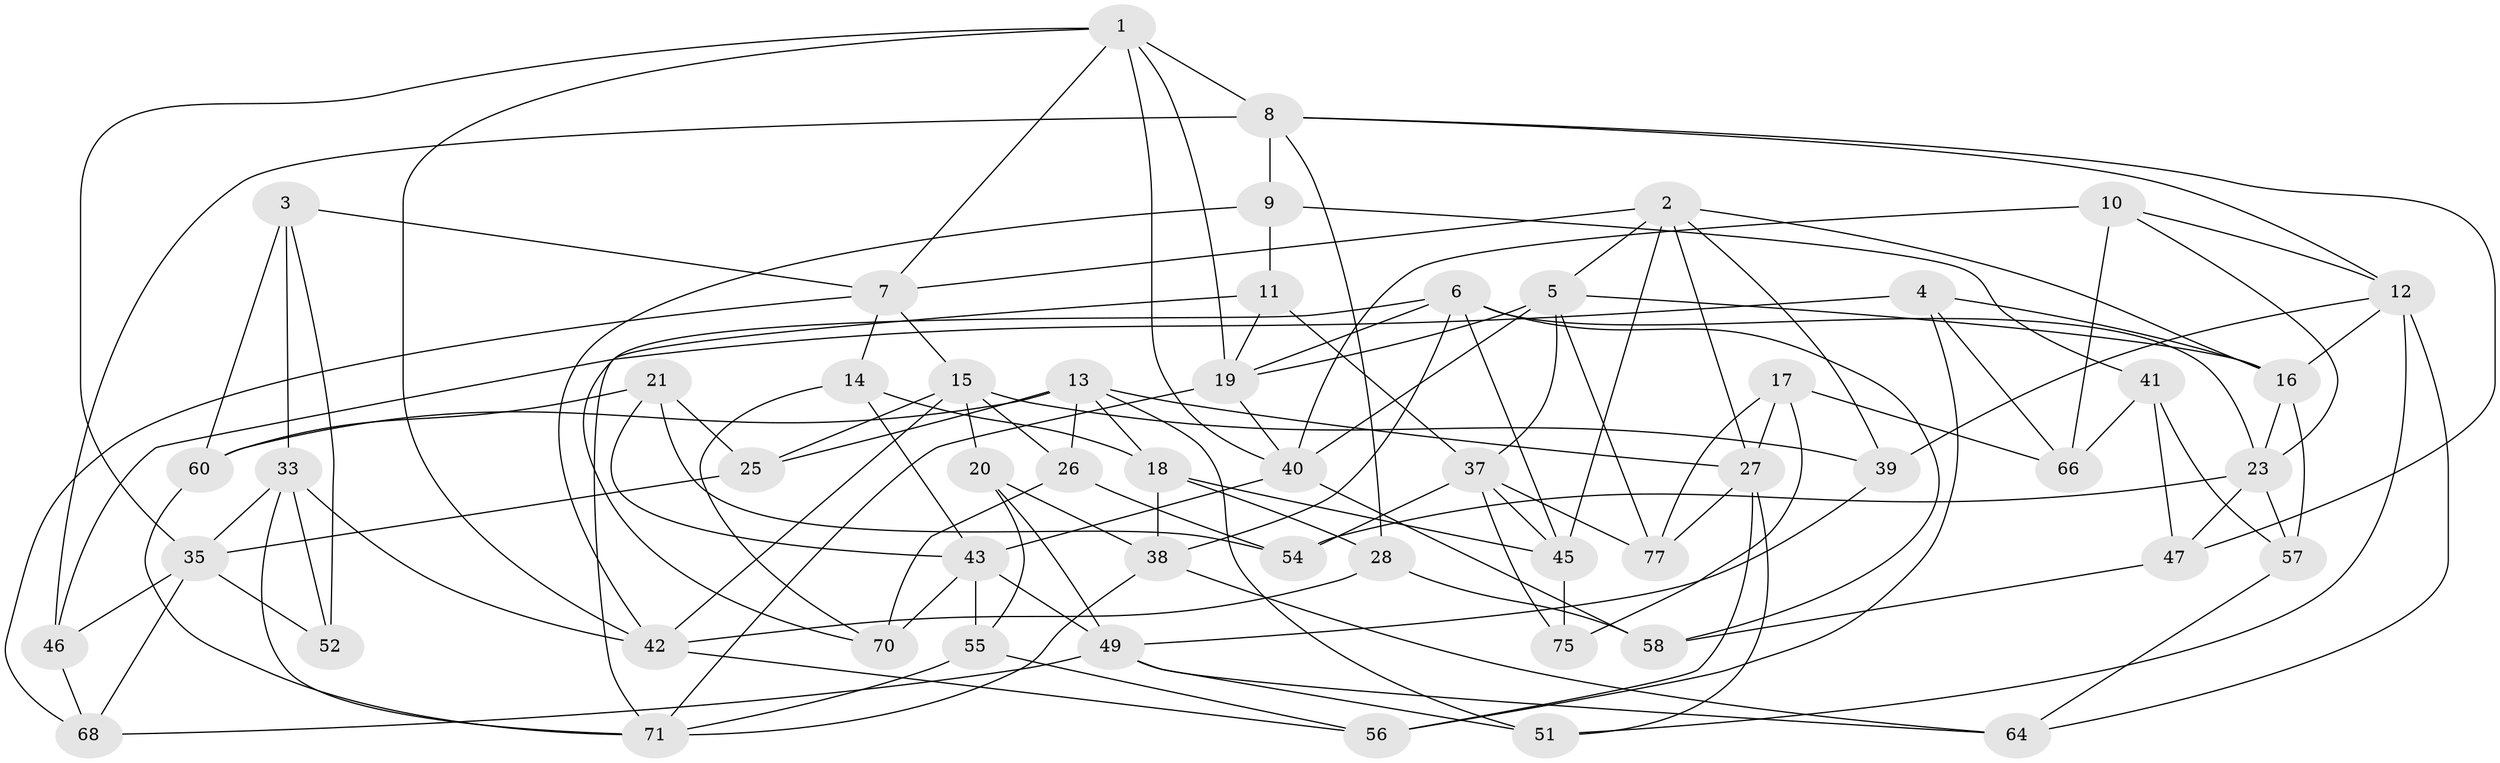 // original degree distribution, {4: 1.0}
// Generated by graph-tools (version 1.1) at 2025/11/02/27/25 16:11:43]
// undirected, 54 vertices, 129 edges
graph export_dot {
graph [start="1"]
  node [color=gray90,style=filled];
  1 [super="+44"];
  2 [super="+30"];
  3;
  4;
  5 [super="+29"];
  6 [super="+53"];
  7 [super="+50"];
  8 [super="+72"];
  9;
  10;
  11;
  12 [super="+67"];
  13 [super="+69"];
  14;
  15 [super="+22"];
  16 [super="+32"];
  17;
  18 [super="+24"];
  19 [super="+31"];
  20;
  21;
  23 [super="+48"];
  25;
  26;
  27 [super="+34"];
  28;
  33 [super="+74"];
  35 [super="+36"];
  37 [super="+73"];
  38 [super="+65"];
  39;
  40 [super="+59"];
  41;
  42 [super="+76"];
  43 [super="+63"];
  45 [super="+61"];
  46;
  47;
  49 [super="+62"];
  51;
  52;
  54;
  55;
  56;
  57;
  58;
  60;
  64;
  66;
  68;
  70;
  71 [super="+78"];
  75;
  77;
  1 -- 35;
  1 -- 8;
  1 -- 40;
  1 -- 19;
  1 -- 7;
  1 -- 42;
  2 -- 27;
  2 -- 7;
  2 -- 5;
  2 -- 16;
  2 -- 45;
  2 -- 39;
  3 -- 33;
  3 -- 52;
  3 -- 7;
  3 -- 60;
  4 -- 56;
  4 -- 16;
  4 -- 46;
  4 -- 66;
  5 -- 77;
  5 -- 40;
  5 -- 16;
  5 -- 19;
  5 -- 37;
  6 -- 58;
  6 -- 71;
  6 -- 38;
  6 -- 19;
  6 -- 45;
  6 -- 23;
  7 -- 14;
  7 -- 68;
  7 -- 15;
  8 -- 46;
  8 -- 28;
  8 -- 9;
  8 -- 47;
  8 -- 12;
  9 -- 42;
  9 -- 11;
  9 -- 41;
  10 -- 66;
  10 -- 23;
  10 -- 40;
  10 -- 12;
  11 -- 37;
  11 -- 70;
  11 -- 19;
  12 -- 39;
  12 -- 51;
  12 -- 64;
  12 -- 16;
  13 -- 51;
  13 -- 27;
  13 -- 25;
  13 -- 18;
  13 -- 26;
  13 -- 60;
  14 -- 70;
  14 -- 43;
  14 -- 18;
  15 -- 42;
  15 -- 26;
  15 -- 20;
  15 -- 25;
  15 -- 39;
  16 -- 57;
  16 -- 23;
  17 -- 75;
  17 -- 66;
  17 -- 77;
  17 -- 27;
  18 -- 28;
  18 -- 38 [weight=2];
  18 -- 45;
  19 -- 40;
  19 -- 71;
  20 -- 55;
  20 -- 38;
  20 -- 49;
  21 -- 25;
  21 -- 60;
  21 -- 54;
  21 -- 43;
  23 -- 54;
  23 -- 57;
  23 -- 47;
  25 -- 35;
  26 -- 54;
  26 -- 70;
  27 -- 56;
  27 -- 77;
  27 -- 51;
  28 -- 58;
  28 -- 42;
  33 -- 52 [weight=2];
  33 -- 71;
  33 -- 42;
  33 -- 35;
  35 -- 46;
  35 -- 52;
  35 -- 68;
  37 -- 77;
  37 -- 45;
  37 -- 75;
  37 -- 54;
  38 -- 64;
  38 -- 71;
  39 -- 49;
  40 -- 58;
  40 -- 43;
  41 -- 66;
  41 -- 57;
  41 -- 47;
  42 -- 56;
  43 -- 70;
  43 -- 55;
  43 -- 49;
  45 -- 75 [weight=2];
  46 -- 68;
  47 -- 58;
  49 -- 64;
  49 -- 51;
  49 -- 68;
  55 -- 56;
  55 -- 71;
  57 -- 64;
  60 -- 71;
}
